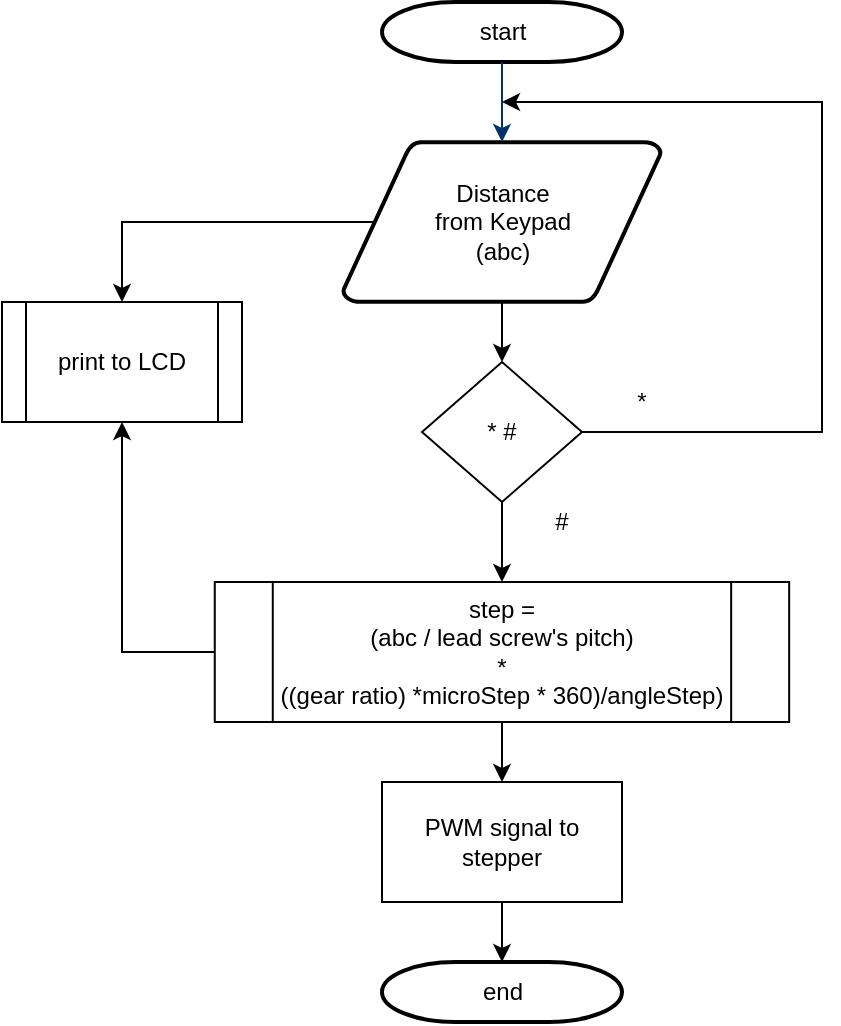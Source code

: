 <mxfile version="20.1.4" type="github">
  <diagram id="6a731a19-8d31-9384-78a2-239565b7b9f0" name="Page-1">
    <mxGraphModel dx="1422" dy="794" grid="1" gridSize="10" guides="1" tooltips="1" connect="1" arrows="1" fold="1" page="1" pageScale="1" pageWidth="1169" pageHeight="827" background="none" math="0" shadow="0">
      <root>
        <mxCell id="0" />
        <mxCell id="1" parent="0" />
        <mxCell id="2" value="start" style="shape=mxgraph.flowchart.terminator;strokeWidth=2;gradientColor=none;gradientDirection=north;fontStyle=0;html=1;" parent="1" vertex="1">
          <mxGeometry x="260" y="60" width="120" height="30" as="geometry" />
        </mxCell>
        <mxCell id="bonZeFb8oqKkXH8bP1l1-66" style="edgeStyle=orthogonalEdgeStyle;rounded=0;orthogonalLoop=1;jettySize=auto;html=1;exitX=0.5;exitY=1;exitDx=0;exitDy=0;exitPerimeter=0;" edge="1" parent="1" source="3" target="bonZeFb8oqKkXH8bP1l1-56">
          <mxGeometry relative="1" as="geometry" />
        </mxCell>
        <mxCell id="bonZeFb8oqKkXH8bP1l1-70" style="edgeStyle=orthogonalEdgeStyle;rounded=0;orthogonalLoop=1;jettySize=auto;html=1;exitX=0.095;exitY=0.5;exitDx=0;exitDy=0;exitPerimeter=0;entryX=0.5;entryY=0;entryDx=0;entryDy=0;" edge="1" parent="1" source="3" target="bonZeFb8oqKkXH8bP1l1-67">
          <mxGeometry relative="1" as="geometry" />
        </mxCell>
        <mxCell id="3" value="Distance&lt;br&gt;from Keypad&lt;br&gt;(abc)" style="shape=mxgraph.flowchart.data;strokeWidth=2;gradientColor=none;gradientDirection=north;fontStyle=0;html=1;" parent="1" vertex="1">
          <mxGeometry x="240.5" y="130" width="159" height="80" as="geometry" />
        </mxCell>
        <mxCell id="7" style="fontStyle=1;strokeColor=#003366;strokeWidth=1;html=1;" parent="1" source="2" target="3" edge="1">
          <mxGeometry relative="1" as="geometry" />
        </mxCell>
        <mxCell id="bonZeFb8oqKkXH8bP1l1-65" style="edgeStyle=orthogonalEdgeStyle;rounded=0;orthogonalLoop=1;jettySize=auto;html=1;exitX=1;exitY=0.5;exitDx=0;exitDy=0;" edge="1" parent="1" source="bonZeFb8oqKkXH8bP1l1-56">
          <mxGeometry relative="1" as="geometry">
            <mxPoint x="320" y="110" as="targetPoint" />
            <Array as="points">
              <mxPoint x="480" y="275" />
              <mxPoint x="480" y="110" />
            </Array>
          </mxGeometry>
        </mxCell>
        <mxCell id="bonZeFb8oqKkXH8bP1l1-72" style="edgeStyle=orthogonalEdgeStyle;rounded=0;orthogonalLoop=1;jettySize=auto;html=1;exitX=0.5;exitY=1;exitDx=0;exitDy=0;entryX=0.5;entryY=0;entryDx=0;entryDy=0;" edge="1" parent="1" source="bonZeFb8oqKkXH8bP1l1-56" target="bonZeFb8oqKkXH8bP1l1-71">
          <mxGeometry relative="1" as="geometry" />
        </mxCell>
        <mxCell id="bonZeFb8oqKkXH8bP1l1-56" value="* #" style="rhombus;whiteSpace=wrap;html=1;" vertex="1" parent="1">
          <mxGeometry x="280" y="240" width="80" height="70" as="geometry" />
        </mxCell>
        <mxCell id="bonZeFb8oqKkXH8bP1l1-61" value="*" style="text;html=1;strokeColor=none;fillColor=none;align=center;verticalAlign=middle;whiteSpace=wrap;rounded=0;" vertex="1" parent="1">
          <mxGeometry x="360" y="245" width="60" height="30" as="geometry" />
        </mxCell>
        <mxCell id="bonZeFb8oqKkXH8bP1l1-67" value="print to LCD" style="shape=process;whiteSpace=wrap;html=1;backgroundOutline=1;" vertex="1" parent="1">
          <mxGeometry x="70" y="210" width="120" height="60" as="geometry" />
        </mxCell>
        <mxCell id="bonZeFb8oqKkXH8bP1l1-78" style="edgeStyle=orthogonalEdgeStyle;rounded=0;orthogonalLoop=1;jettySize=auto;html=1;entryX=0.5;entryY=1;entryDx=0;entryDy=0;" edge="1" parent="1" source="bonZeFb8oqKkXH8bP1l1-71" target="bonZeFb8oqKkXH8bP1l1-67">
          <mxGeometry relative="1" as="geometry">
            <mxPoint x="150" y="340" as="targetPoint" />
            <Array as="points">
              <mxPoint x="130" y="385" />
            </Array>
          </mxGeometry>
        </mxCell>
        <mxCell id="bonZeFb8oqKkXH8bP1l1-81" value="" style="edgeStyle=orthogonalEdgeStyle;rounded=0;orthogonalLoop=1;jettySize=auto;html=1;" edge="1" parent="1" source="bonZeFb8oqKkXH8bP1l1-71" target="bonZeFb8oqKkXH8bP1l1-80">
          <mxGeometry relative="1" as="geometry" />
        </mxCell>
        <mxCell id="bonZeFb8oqKkXH8bP1l1-71" value="step =&lt;br&gt;(abc / lead screw&#39;s pitch)&lt;br&gt;*&lt;br&gt;((gear ratio) *microStep * 360)/angleStep)" style="shape=process;whiteSpace=wrap;html=1;backgroundOutline=1;" vertex="1" parent="1">
          <mxGeometry x="176.39" y="350" width="287.19" height="70" as="geometry" />
        </mxCell>
        <mxCell id="bonZeFb8oqKkXH8bP1l1-73" value="#" style="text;html=1;strokeColor=none;fillColor=none;align=center;verticalAlign=middle;whiteSpace=wrap;rounded=0;" vertex="1" parent="1">
          <mxGeometry x="320" y="305" width="60" height="30" as="geometry" />
        </mxCell>
        <mxCell id="bonZeFb8oqKkXH8bP1l1-86" value="" style="edgeStyle=orthogonalEdgeStyle;rounded=0;orthogonalLoop=1;jettySize=auto;html=1;" edge="1" parent="1" source="bonZeFb8oqKkXH8bP1l1-80" target="bonZeFb8oqKkXH8bP1l1-85">
          <mxGeometry relative="1" as="geometry" />
        </mxCell>
        <mxCell id="bonZeFb8oqKkXH8bP1l1-80" value="PWM signal to stepper" style="whiteSpace=wrap;html=1;" vertex="1" parent="1">
          <mxGeometry x="260.005" y="450" width="120" height="60" as="geometry" />
        </mxCell>
        <mxCell id="bonZeFb8oqKkXH8bP1l1-85" value="end" style="shape=mxgraph.flowchart.terminator;strokeWidth=2;gradientColor=none;gradientDirection=north;fontStyle=0;html=1;" vertex="1" parent="1">
          <mxGeometry x="259.99" y="540" width="120" height="30" as="geometry" />
        </mxCell>
      </root>
    </mxGraphModel>
  </diagram>
</mxfile>
